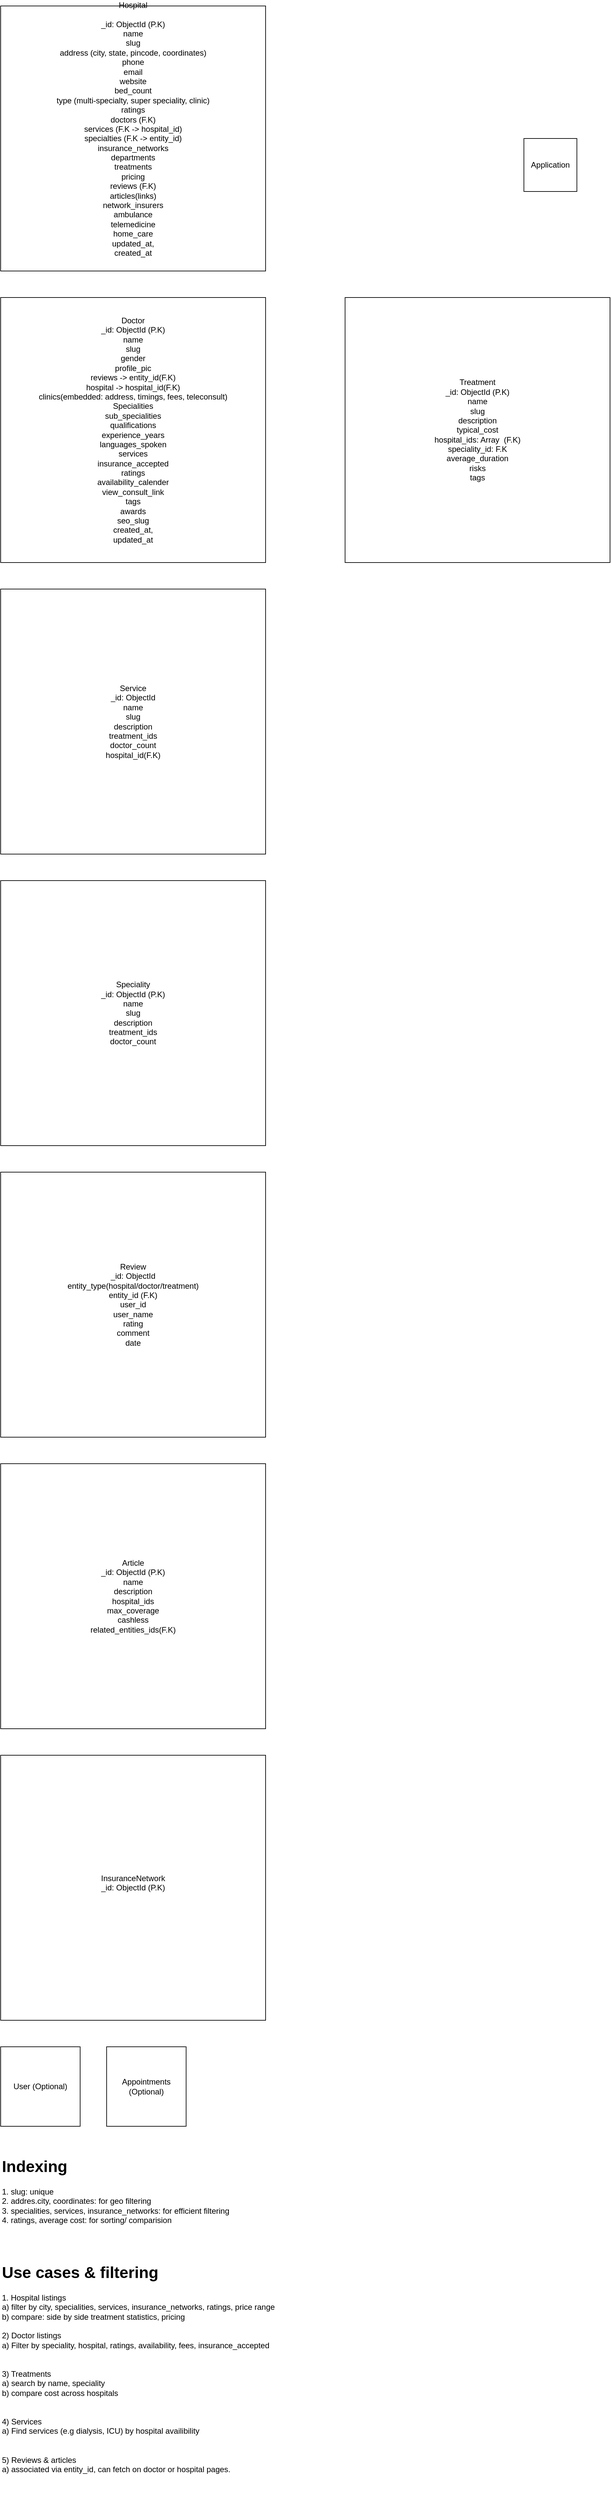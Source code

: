 <mxfile version="27.2.0">
  <diagram name="Page-1" id="1ozEO3YkPqLbgNqhldhl">
    <mxGraphModel dx="1111" dy="1709" grid="1" gridSize="10" guides="1" tooltips="1" connect="1" arrows="1" fold="1" page="1" pageScale="1" pageWidth="850" pageHeight="1100" math="0" shadow="0">
      <root>
        <mxCell id="0" />
        <mxCell id="1" parent="0" />
        <mxCell id="Mnjj0A4_aMcffOSPMRFl-1" value="Hospital&lt;div&gt;&lt;br&gt;&lt;/div&gt;&lt;div&gt;_id: ObjectId (P.K)&lt;/div&gt;&lt;div&gt;name&lt;/div&gt;&lt;div&gt;slug&lt;/div&gt;&lt;div&gt;address (city, state, pincode, coordinates)&lt;/div&gt;&lt;div&gt;phone&lt;/div&gt;&lt;div&gt;email&lt;/div&gt;&lt;div&gt;website&lt;/div&gt;&lt;div&gt;bed_count&lt;/div&gt;&lt;div&gt;type (multi-specialty, super speciality, clinic)&lt;/div&gt;&lt;div&gt;ratings&lt;/div&gt;&lt;div&gt;doctors (F.K)&lt;/div&gt;&lt;div&gt;services (F.K -&amp;gt; hospital_id)&lt;/div&gt;&lt;div&gt;specialties (F.K -&amp;gt; entity_id)&lt;/div&gt;&lt;div&gt;insurance_networks&lt;/div&gt;&lt;div&gt;departments&lt;/div&gt;&lt;div&gt;treatments&lt;/div&gt;&lt;div&gt;pricing&lt;/div&gt;&lt;div&gt;reviews (F.K)&lt;/div&gt;&lt;div&gt;articles(links)&lt;/div&gt;&lt;div&gt;network_insurers&lt;/div&gt;&lt;div&gt;ambulance&lt;/div&gt;&lt;div&gt;telemedicine&lt;/div&gt;&lt;div&gt;home_care&lt;/div&gt;&lt;div&gt;updated_at,&lt;/div&gt;&lt;div&gt;created_at&lt;/div&gt;&lt;div&gt;&lt;br&gt;&lt;/div&gt;&lt;div&gt;&lt;br&gt;&lt;/div&gt;" style="whiteSpace=wrap;html=1;aspect=fixed;align=center;" vertex="1" parent="1">
          <mxGeometry x="40" width="400" height="400" as="geometry" />
        </mxCell>
        <mxCell id="Mnjj0A4_aMcffOSPMRFl-2" value="Doctor&lt;div&gt;_id: ObjectId (P.K)&lt;/div&gt;&lt;div&gt;name&lt;/div&gt;&lt;div&gt;slug&lt;/div&gt;&lt;div&gt;gender&lt;/div&gt;&lt;div&gt;profile_pic&lt;/div&gt;&lt;div&gt;&lt;div&gt;reviews -&amp;gt; entity_id(F.K)&lt;/div&gt;&lt;/div&gt;&lt;div&gt;hospital -&amp;gt; hospital_id(F.K)&lt;/div&gt;&lt;div&gt;clinics(embedded: address, timings, fees, teleconsult)&lt;/div&gt;&lt;div&gt;Specialities&lt;/div&gt;&lt;div&gt;sub_specialities&lt;/div&gt;&lt;div&gt;qualifications&lt;/div&gt;&lt;div&gt;experience_years&lt;/div&gt;&lt;div&gt;languages_spoken&lt;/div&gt;&lt;div&gt;services&lt;/div&gt;&lt;div&gt;insurance_accepted&lt;/div&gt;&lt;div&gt;ratings&lt;/div&gt;&lt;div&gt;&lt;span style=&quot;background-color: transparent; color: light-dark(rgb(0, 0, 0), rgb(255, 255, 255));&quot;&gt;availability_calender&lt;/span&gt;&lt;/div&gt;&lt;div&gt;view_consult_link&lt;/div&gt;&lt;div&gt;tags&lt;/div&gt;&lt;div&gt;awards&lt;/div&gt;&lt;div&gt;seo_slug&lt;/div&gt;&lt;div&gt;created_at,&lt;/div&gt;&lt;div&gt;updated_at&lt;/div&gt;" style="whiteSpace=wrap;html=1;aspect=fixed;" vertex="1" parent="1">
          <mxGeometry x="40" y="440" width="400" height="400" as="geometry" />
        </mxCell>
        <mxCell id="Mnjj0A4_aMcffOSPMRFl-9" value="&lt;span&gt;Speciality&lt;/span&gt;&lt;div&gt;&lt;span&gt;_id: ObjectId (P.K)&lt;/span&gt;&lt;/div&gt;&lt;div&gt;&lt;span&gt;name&lt;/span&gt;&lt;/div&gt;&lt;div&gt;&lt;span&gt;slug&lt;/span&gt;&lt;/div&gt;&lt;div&gt;&lt;span&gt;description&lt;/span&gt;&lt;/div&gt;&lt;div&gt;&lt;span&gt;treatment_ids&lt;/span&gt;&lt;/div&gt;&lt;div&gt;&lt;span&gt;doctor_count&lt;/span&gt;&lt;/div&gt;" style="whiteSpace=wrap;html=1;aspect=fixed;" vertex="1" parent="1">
          <mxGeometry x="40" y="1320" width="400" height="400" as="geometry" />
        </mxCell>
        <mxCell id="Mnjj0A4_aMcffOSPMRFl-11" value="&lt;span&gt;Application&lt;/span&gt;" style="whiteSpace=wrap;html=1;aspect=fixed;" vertex="1" parent="1">
          <mxGeometry x="830" y="200" width="80" height="80" as="geometry" />
        </mxCell>
        <mxCell id="Mnjj0A4_aMcffOSPMRFl-13" value="Treatment&lt;div&gt;_id: ObjectId (P.K)&lt;/div&gt;&lt;div&gt;name&lt;/div&gt;&lt;div&gt;slug&lt;/div&gt;&lt;div&gt;description&lt;/div&gt;&lt;div&gt;typical_cost&lt;/div&gt;&lt;div&gt;hospital_ids: Array&amp;nbsp; (F.K)&lt;/div&gt;&lt;div&gt;speciality_id: F.K&lt;/div&gt;&lt;div&gt;average_duration&lt;/div&gt;&lt;div&gt;risks&lt;/div&gt;&lt;div&gt;tags&lt;/div&gt;" style="whiteSpace=wrap;html=1;aspect=fixed;" vertex="1" parent="1">
          <mxGeometry x="560" y="440" width="400" height="400" as="geometry" />
        </mxCell>
        <mxCell id="Mnjj0A4_aMcffOSPMRFl-14" value="Service&lt;div&gt;_id: ObjectId&lt;/div&gt;&lt;div&gt;name&lt;/div&gt;&lt;div&gt;slug&lt;/div&gt;&lt;div&gt;description&lt;/div&gt;&lt;div&gt;treatment_ids&lt;/div&gt;&lt;div&gt;doctor_count&lt;/div&gt;&lt;div&gt;hospital_id(F.K)&lt;/div&gt;" style="whiteSpace=wrap;html=1;aspect=fixed;" vertex="1" parent="1">
          <mxGeometry x="40" y="880" width="400" height="400" as="geometry" />
        </mxCell>
        <mxCell id="Mnjj0A4_aMcffOSPMRFl-15" value="Review&lt;div&gt;_id: ObjectId&lt;/div&gt;&lt;div&gt;entity_type(hospital/doctor/treatment)&lt;/div&gt;&lt;div&gt;entity_id (F.K)&lt;/div&gt;&lt;div&gt;user_id&lt;/div&gt;&lt;div&gt;user_name&lt;/div&gt;&lt;div&gt;rating&lt;/div&gt;&lt;div&gt;comment&lt;/div&gt;&lt;div&gt;date&lt;/div&gt;" style="whiteSpace=wrap;html=1;aspect=fixed;" vertex="1" parent="1">
          <mxGeometry x="40" y="1760" width="400" height="400" as="geometry" />
        </mxCell>
        <mxCell id="Mnjj0A4_aMcffOSPMRFl-16" value="Article&lt;div&gt;_id: ObjectId (P.K)&lt;/div&gt;&lt;div&gt;&lt;span style=&quot;background-color: transparent; color: light-dark(rgb(0, 0, 0), rgb(255, 255, 255));&quot;&gt;name&lt;/span&gt;&lt;/div&gt;&lt;div&gt;description&lt;/div&gt;&lt;div&gt;hospital_ids&lt;/div&gt;&lt;div&gt;&lt;span style=&quot;background-color: transparent; color: light-dark(rgb(0, 0, 0), rgb(255, 255, 255));&quot;&gt;max_coverage&lt;/span&gt;&lt;/div&gt;&lt;div&gt;cashless&lt;/div&gt;&lt;div&gt;related_entities_ids(F.K)&lt;/div&gt;" style="whiteSpace=wrap;html=1;aspect=fixed;" vertex="1" parent="1">
          <mxGeometry x="40" y="2200" width="400" height="400" as="geometry" />
        </mxCell>
        <mxCell id="Mnjj0A4_aMcffOSPMRFl-17" value="InsuranceNetwork&lt;div&gt;_id: ObjectId (P.K)&lt;br&gt;&lt;div&gt;&lt;br&gt;&lt;/div&gt;&lt;/div&gt;" style="whiteSpace=wrap;html=1;aspect=fixed;" vertex="1" parent="1">
          <mxGeometry x="40" y="2640" width="400" height="400" as="geometry" />
        </mxCell>
        <mxCell id="Mnjj0A4_aMcffOSPMRFl-18" value="&lt;div&gt;&lt;div&gt;User (Optional)&lt;/div&gt;&lt;/div&gt;" style="whiteSpace=wrap;html=1;aspect=fixed;" vertex="1" parent="1">
          <mxGeometry x="40" y="3080" width="120" height="120" as="geometry" />
        </mxCell>
        <mxCell id="Mnjj0A4_aMcffOSPMRFl-19" value="Appointments (Optional)" style="whiteSpace=wrap;html=1;aspect=fixed;" vertex="1" parent="1">
          <mxGeometry x="200" y="3080" width="120" height="120" as="geometry" />
        </mxCell>
        <mxCell id="Mnjj0A4_aMcffOSPMRFl-20" value="&lt;h1 style=&quot;margin-top: 0px;&quot;&gt;Indexing&lt;/h1&gt;&lt;div&gt;1. slug: unique&lt;/div&gt;&lt;div&gt;2. addres.city, coordinates: for geo filtering&lt;/div&gt;&lt;div&gt;3. specialities, services, insurance_networks: for efficient filtering&lt;/div&gt;&lt;div&gt;4. ratings, average cost: for sorting/ comparision&lt;/div&gt;&lt;div&gt;&lt;br&gt;&lt;/div&gt;&lt;div&gt;&lt;br&gt;&lt;/div&gt;" style="text;html=1;whiteSpace=wrap;overflow=hidden;rounded=0;" vertex="1" parent="1">
          <mxGeometry x="40" y="3240" width="620" height="120" as="geometry" />
        </mxCell>
        <mxCell id="Mnjj0A4_aMcffOSPMRFl-21" value="&lt;h1 style=&quot;margin-top: 0px;&quot;&gt;Use cases &amp;amp; filtering&lt;/h1&gt;&lt;div&gt;1. Hospital listings&lt;/div&gt;&lt;div&gt;a) filter by city, specialities, services, insurance_networks, ratings, price range&lt;/div&gt;&lt;div&gt;b) compare: side by side treatment statistics, pricing&lt;/div&gt;&lt;div&gt;&lt;br&gt;&lt;/div&gt;&lt;div&gt;2) Doctor listings&lt;/div&gt;&lt;div&gt;a) Filter by speciality, hospital, ratings, availability, fees, insurance_accepted&lt;/div&gt;&lt;div&gt;&lt;br&gt;&lt;/div&gt;&lt;div&gt;&lt;br&gt;&lt;/div&gt;&lt;div&gt;3) Treatments&lt;/div&gt;&lt;div&gt;a) search by name, speciality&lt;/div&gt;&lt;div&gt;b) compare cost across hospitals&lt;/div&gt;&lt;div&gt;&lt;br&gt;&lt;/div&gt;&lt;div&gt;&lt;br&gt;&lt;/div&gt;&lt;div&gt;4) Services&lt;/div&gt;&lt;div&gt;a) Find services (e.g dialysis, ICU) by hospital availibility&lt;/div&gt;&lt;div&gt;&lt;br&gt;&lt;/div&gt;&lt;div&gt;&lt;br&gt;&lt;/div&gt;&lt;div&gt;5) Reviews &amp;amp; articles&lt;/div&gt;&lt;div&gt;a) associated via entity_id, can fetch on doctor or hospital pages.&lt;/div&gt;&lt;div&gt;&lt;br&gt;&lt;/div&gt;" style="text;html=1;whiteSpace=wrap;overflow=hidden;rounded=0;" vertex="1" parent="1">
          <mxGeometry x="40" y="3400" width="470" height="360" as="geometry" />
        </mxCell>
      </root>
    </mxGraphModel>
  </diagram>
</mxfile>
